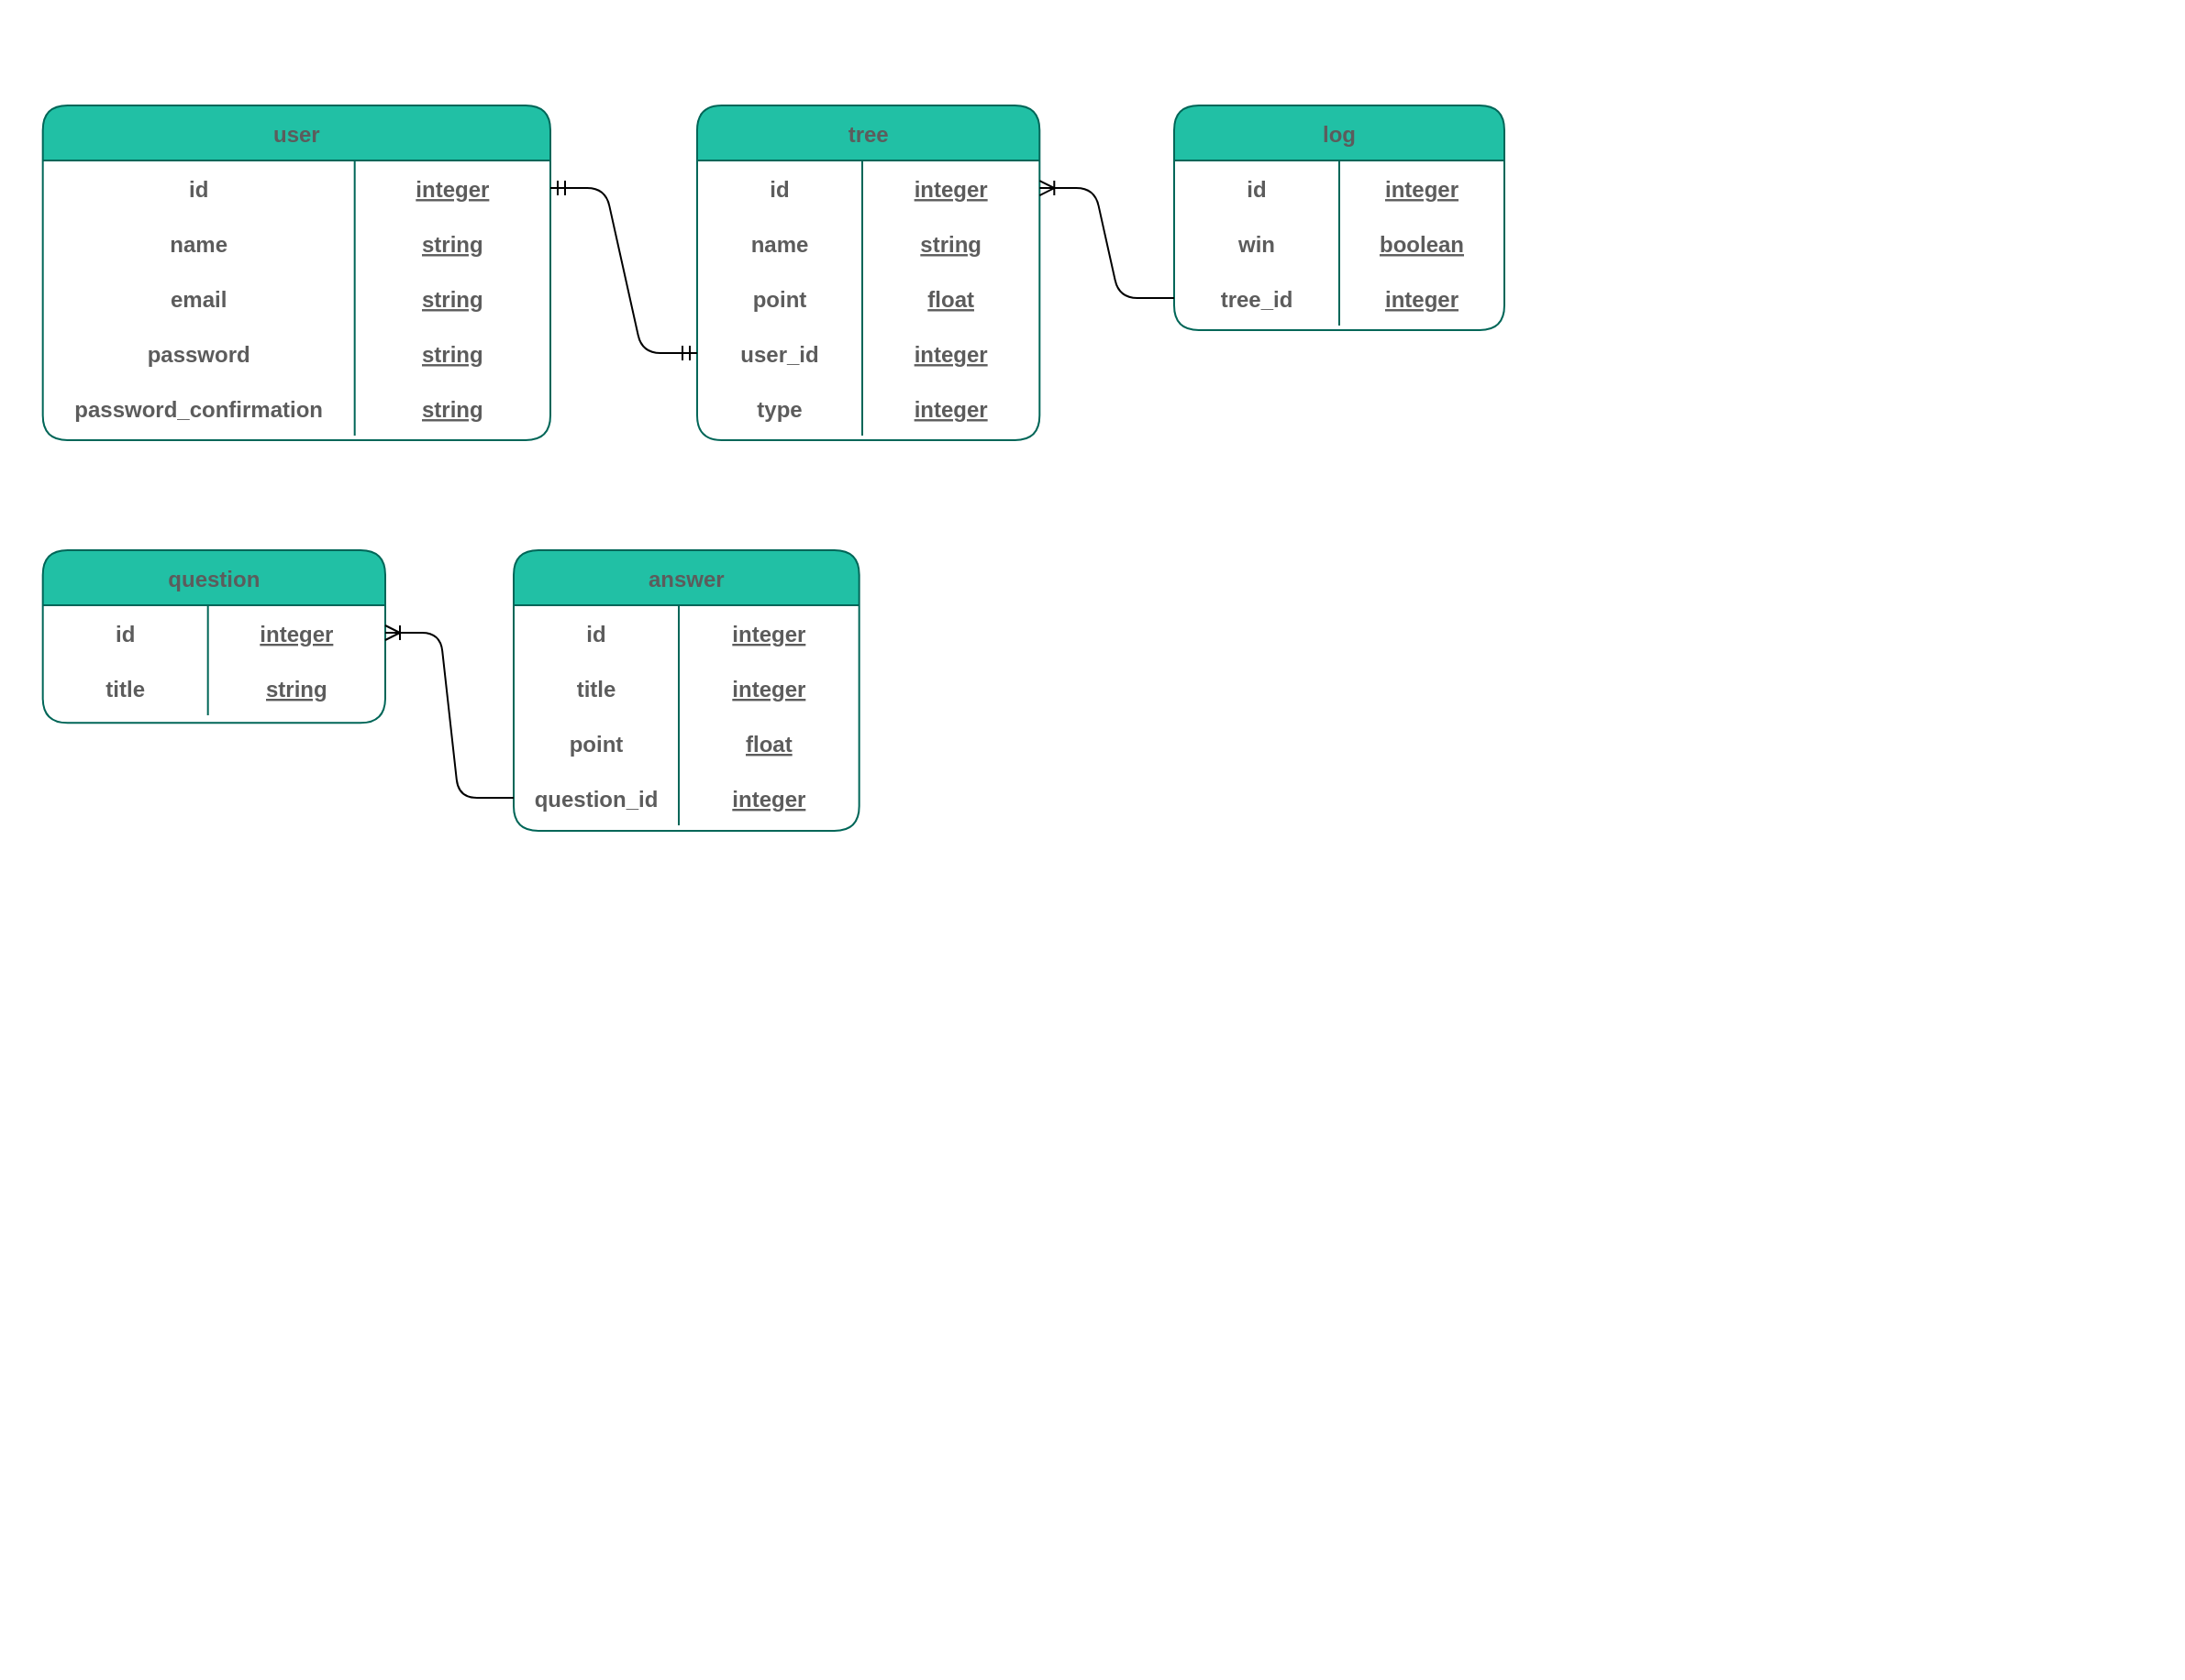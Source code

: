 <mxfile scale="4" border="0">
    <diagram id="DScMzdTD0CjVcI1dzCDb" name="ページ1">
        <mxGraphModel dx="886" dy="500" grid="1" gridSize="10" guides="1" tooltips="1" connect="1" arrows="1" fold="1" page="1" pageScale="1" pageWidth="827" pageHeight="1169" math="0" shadow="0">
            <root>
                <mxCell id="0"/>
                <mxCell id="1" parent="0"/>
                <mxCell id="181" value="" style="group;container=1;spacing=0;rounded=1;fontColor=#5C5C5C;" parent="1" vertex="1" connectable="0">
                    <mxGeometry width="1190" height="915" as="geometry"/>
                </mxCell>
                <mxCell id="86" value="tree" style="shape=table;startSize=30;container=1;collapsible=1;childLayout=tableLayout;fixedRows=1;rowLines=0;fontStyle=1;align=center;resizeLast=1;spacing=0;rounded=1;fillColor=#21C0A5;strokeColor=#006658;fontColor=#5C5C5C;" parent="181" vertex="1">
                    <mxGeometry x="380" y="57.55" width="186.66" height="182.45" as="geometry"/>
                </mxCell>
                <mxCell id="87" value="" style="shape=partialRectangle;collapsible=0;dropTarget=0;pointerEvents=0;fillColor=none;top=0;left=0;bottom=0;right=0;points=[[0,0.5],[1,0.5]];portConstraint=eastwest;spacing=0;rounded=1;strokeColor=#006658;fontColor=#5C5C5C;" parent="86" vertex="1">
                    <mxGeometry y="30" width="186.66" height="30" as="geometry"/>
                </mxCell>
                <mxCell id="88" value="id" style="shape=partialRectangle;connectable=0;fillColor=none;top=0;left=0;bottom=0;right=0;fontStyle=1;overflow=hidden;spacing=0;rounded=1;strokeColor=#006658;fontColor=#5C5C5C;" parent="87" vertex="1">
                    <mxGeometry width="90" height="30" as="geometry"/>
                </mxCell>
                <mxCell id="89" value="integer" style="shape=partialRectangle;connectable=0;fillColor=none;top=0;left=0;bottom=0;right=0;align=center;spacingLeft=0;fontStyle=5;overflow=hidden;flipH=1;spacing=0;rounded=1;strokeColor=#006658;fontColor=#5C5C5C;" parent="87" vertex="1">
                    <mxGeometry x="90" width="96.66" height="30" as="geometry"/>
                </mxCell>
                <mxCell id="186" style="shape=partialRectangle;collapsible=0;dropTarget=0;pointerEvents=0;fillColor=none;top=0;left=0;bottom=1;right=0;points=[[0,0.5],[1,0.5]];portConstraint=eastwest;strokeColor=none;spacing=0;rounded=1;fontColor=#5C5C5C;" parent="86" vertex="1">
                    <mxGeometry y="60" width="186.66" height="30" as="geometry"/>
                </mxCell>
                <mxCell id="187" value="name" style="shape=partialRectangle;connectable=0;fillColor=none;top=0;left=0;bottom=0;right=0;fontStyle=1;overflow=hidden;spacing=0;rounded=1;strokeColor=#006658;fontColor=#5C5C5C;" parent="186" vertex="1">
                    <mxGeometry width="90" height="30" as="geometry"/>
                </mxCell>
                <mxCell id="188" value="string" style="shape=partialRectangle;connectable=0;fillColor=none;top=0;left=0;bottom=0;right=0;align=center;spacingLeft=0;fontStyle=5;overflow=hidden;strokeColor=none;spacing=0;rounded=1;fontColor=#5C5C5C;" parent="186" vertex="1">
                    <mxGeometry x="90" width="96.66" height="30" as="geometry"/>
                </mxCell>
                <mxCell id="189" style="shape=partialRectangle;collapsible=0;dropTarget=0;pointerEvents=0;fillColor=none;top=0;left=0;bottom=1;right=0;points=[[0,0.5],[1,0.5]];portConstraint=eastwest;strokeColor=none;spacing=0;rounded=1;fontColor=#5C5C5C;" parent="86" vertex="1">
                    <mxGeometry y="90" width="186.66" height="30" as="geometry"/>
                </mxCell>
                <mxCell id="190" value="point" style="shape=partialRectangle;connectable=0;fillColor=none;top=0;left=0;bottom=0;right=0;fontStyle=1;overflow=hidden;spacing=0;rounded=1;strokeColor=#006658;fontColor=#5C5C5C;" parent="189" vertex="1">
                    <mxGeometry width="90" height="30" as="geometry"/>
                </mxCell>
                <mxCell id="191" value="float" style="shape=partialRectangle;connectable=0;fillColor=none;top=0;left=0;bottom=0;right=0;align=center;spacingLeft=0;fontStyle=5;overflow=hidden;strokeColor=none;spacing=0;rounded=1;fontColor=#5C5C5C;" parent="189" vertex="1">
                    <mxGeometry x="90" width="96.66" height="30" as="geometry"/>
                </mxCell>
                <mxCell id="264" style="shape=partialRectangle;collapsible=0;dropTarget=0;pointerEvents=0;fillColor=none;top=0;left=0;bottom=1;right=0;points=[[0,0.5],[1,0.5]];portConstraint=eastwest;strokeColor=none;spacing=0;rounded=1;fontColor=#5C5C5C;" parent="86" vertex="1">
                    <mxGeometry y="120" width="186.66" height="30" as="geometry"/>
                </mxCell>
                <mxCell id="265" value="user_id" style="shape=partialRectangle;connectable=0;fillColor=none;top=0;left=0;bottom=0;right=0;fontStyle=1;overflow=hidden;spacing=0;rounded=1;strokeColor=#006658;fontColor=#5C5C5C;" parent="264" vertex="1">
                    <mxGeometry width="90" height="30" as="geometry"/>
                </mxCell>
                <mxCell id="266" value="integer" style="shape=partialRectangle;connectable=0;fillColor=none;top=0;left=0;bottom=0;right=0;align=center;spacingLeft=0;fontStyle=5;overflow=hidden;strokeColor=none;spacing=0;rounded=1;fontColor=#5C5C5C;" parent="264" vertex="1">
                    <mxGeometry x="90" width="96.66" height="30" as="geometry"/>
                </mxCell>
                <mxCell id="271" style="shape=partialRectangle;collapsible=0;dropTarget=0;pointerEvents=0;fillColor=none;top=0;left=0;bottom=1;right=0;points=[[0,0.5],[1,0.5]];portConstraint=eastwest;strokeColor=none;spacing=0;rounded=1;fontColor=#5C5C5C;" parent="86" vertex="1">
                    <mxGeometry y="150" width="186.66" height="30" as="geometry"/>
                </mxCell>
                <mxCell id="272" value="type" style="shape=partialRectangle;connectable=0;fillColor=none;top=0;left=0;bottom=0;right=0;fontStyle=1;overflow=hidden;spacing=0;rounded=1;strokeColor=#006658;fontColor=#5C5C5C;" parent="271" vertex="1">
                    <mxGeometry width="90" height="30" as="geometry"/>
                </mxCell>
                <mxCell id="273" value="integer" style="shape=partialRectangle;connectable=0;fillColor=none;top=0;left=0;bottom=0;right=0;align=center;spacingLeft=0;fontStyle=5;overflow=hidden;strokeColor=none;spacing=0;rounded=1;fontColor=#5C5C5C;" parent="271" vertex="1">
                    <mxGeometry x="90" width="96.66" height="30" as="geometry"/>
                </mxCell>
                <mxCell id="122" value="user" style="shape=table;startSize=30;container=1;collapsible=1;childLayout=tableLayout;fixedRows=1;rowLines=0;fontStyle=1;align=center;resizeLast=1;spacing=0;rounded=1;fillColor=#21C0A5;strokeColor=#006658;fontColor=#5C5C5C;" parent="181" vertex="1">
                    <mxGeometry x="23.34" y="57.55" width="276.66" height="182.45" as="geometry"/>
                </mxCell>
                <mxCell id="123" value="" style="shape=partialRectangle;collapsible=0;dropTarget=0;pointerEvents=0;fillColor=none;top=0;left=0;bottom=0;right=0;points=[[0,0.5],[1,0.5]];portConstraint=eastwest;spacing=0;rounded=1;strokeColor=#006658;fontColor=#5C5C5C;" parent="122" vertex="1">
                    <mxGeometry y="30" width="276.66" height="30" as="geometry"/>
                </mxCell>
                <mxCell id="124" value="id" style="shape=partialRectangle;connectable=0;fillColor=none;top=0;left=0;bottom=0;right=0;fontStyle=1;overflow=hidden;spacing=0;rounded=1;strokeColor=#006658;fontColor=#5C5C5C;" parent="123" vertex="1">
                    <mxGeometry width="170" height="30" as="geometry"/>
                </mxCell>
                <mxCell id="125" value="integer" style="shape=partialRectangle;connectable=0;fillColor=none;top=0;left=0;bottom=0;right=0;align=center;spacingLeft=0;fontStyle=5;overflow=hidden;flipH=1;spacing=0;rounded=1;strokeColor=#006658;fontColor=#5C5C5C;" parent="123" vertex="1">
                    <mxGeometry x="170" width="106.66" height="30" as="geometry"/>
                </mxCell>
                <mxCell id="126" value="" style="shape=partialRectangle;collapsible=0;dropTarget=0;pointerEvents=0;fillColor=none;top=0;left=0;bottom=1;right=0;points=[[0,0.5],[1,0.5]];portConstraint=eastwest;strokeColor=none;spacing=0;rounded=1;fontColor=#5C5C5C;" parent="122" vertex="1">
                    <mxGeometry y="60" width="276.66" height="30" as="geometry"/>
                </mxCell>
                <mxCell id="127" value="name" style="shape=partialRectangle;connectable=0;fillColor=none;top=0;left=0;bottom=0;right=0;fontStyle=1;overflow=hidden;spacing=0;rounded=1;strokeColor=#006658;fontColor=#5C5C5C;" parent="126" vertex="1">
                    <mxGeometry width="170" height="30" as="geometry"/>
                </mxCell>
                <mxCell id="128" value="string" style="shape=partialRectangle;connectable=0;fillColor=none;top=0;left=0;bottom=0;right=0;align=center;spacingLeft=0;fontStyle=5;overflow=hidden;strokeColor=none;spacing=0;rounded=1;fontColor=#5C5C5C;" parent="126" vertex="1">
                    <mxGeometry x="170" width="106.66" height="30" as="geometry"/>
                </mxCell>
                <mxCell id="129" style="shape=partialRectangle;collapsible=0;dropTarget=0;pointerEvents=0;fillColor=none;top=0;left=0;bottom=1;right=0;points=[[0,0.5],[1,0.5]];portConstraint=eastwest;strokeColor=none;spacing=0;rounded=1;fontColor=#5C5C5C;" parent="122" vertex="1">
                    <mxGeometry y="90" width="276.66" height="30" as="geometry"/>
                </mxCell>
                <mxCell id="130" value="email" style="shape=partialRectangle;connectable=0;fillColor=none;top=0;left=0;bottom=0;right=0;fontStyle=1;overflow=hidden;spacing=0;rounded=1;strokeColor=#006658;fontColor=#5C5C5C;" parent="129" vertex="1">
                    <mxGeometry width="170" height="30" as="geometry"/>
                </mxCell>
                <mxCell id="131" value="string" style="shape=partialRectangle;connectable=0;fillColor=none;top=0;left=0;bottom=0;right=0;align=center;spacingLeft=0;fontStyle=5;overflow=hidden;strokeColor=none;spacing=0;rounded=1;fontColor=#5C5C5C;" parent="129" vertex="1">
                    <mxGeometry x="170" width="106.66" height="30" as="geometry"/>
                </mxCell>
                <mxCell id="132" style="shape=partialRectangle;collapsible=0;dropTarget=0;pointerEvents=0;fillColor=none;top=0;left=0;bottom=1;right=0;points=[[0,0.5],[1,0.5]];portConstraint=eastwest;strokeColor=none;spacing=0;rounded=1;fontColor=#5C5C5C;" parent="122" vertex="1">
                    <mxGeometry y="120" width="276.66" height="30" as="geometry"/>
                </mxCell>
                <mxCell id="133" value="password" style="shape=partialRectangle;connectable=0;fillColor=none;top=0;left=0;bottom=0;right=0;fontStyle=1;overflow=hidden;spacing=0;rounded=1;strokeColor=#006658;fontColor=#5C5C5C;" parent="132" vertex="1">
                    <mxGeometry width="170" height="30" as="geometry"/>
                </mxCell>
                <mxCell id="134" value="string" style="shape=partialRectangle;connectable=0;fillColor=none;top=0;left=0;bottom=0;right=0;align=center;spacingLeft=0;fontStyle=5;overflow=hidden;strokeColor=none;spacing=0;rounded=1;fontColor=#5C5C5C;" parent="132" vertex="1">
                    <mxGeometry x="170" width="106.66" height="30" as="geometry"/>
                </mxCell>
                <mxCell id="135" style="shape=partialRectangle;collapsible=0;dropTarget=0;pointerEvents=0;fillColor=none;top=0;left=0;bottom=1;right=0;points=[[0,0.5],[1,0.5]];portConstraint=eastwest;strokeColor=none;spacing=0;rounded=1;fontColor=#5C5C5C;" parent="122" vertex="1">
                    <mxGeometry y="150" width="276.66" height="30" as="geometry"/>
                </mxCell>
                <mxCell id="136" value="password_confirmation" style="shape=partialRectangle;connectable=0;fillColor=none;top=0;left=0;bottom=0;right=0;fontStyle=1;overflow=hidden;spacing=0;rounded=1;strokeColor=#006658;fontColor=#5C5C5C;" parent="135" vertex="1">
                    <mxGeometry width="170" height="30" as="geometry"/>
                </mxCell>
                <mxCell id="137" value="string" style="shape=partialRectangle;connectable=0;fillColor=none;top=0;left=0;bottom=0;right=0;align=center;spacingLeft=0;fontStyle=5;overflow=hidden;strokeColor=none;spacing=0;rounded=1;fontColor=#5C5C5C;" parent="135" vertex="1">
                    <mxGeometry x="170" width="106.66" height="30" as="geometry"/>
                </mxCell>
                <mxCell id="205" value="answer" style="shape=table;startSize=30;container=1;collapsible=1;childLayout=tableLayout;fixedRows=1;rowLines=0;fontStyle=1;align=center;resizeLast=1;spacing=0;rounded=1;fillColor=#21C0A5;strokeColor=#006658;fontColor=#5C5C5C;" parent="181" vertex="1">
                    <mxGeometry x="280" y="300" width="188.33" height="153.06" as="geometry"/>
                </mxCell>
                <mxCell id="206" value="" style="shape=partialRectangle;collapsible=0;dropTarget=0;pointerEvents=0;fillColor=none;top=0;left=0;bottom=0;right=0;points=[[0,0.5],[1,0.5]];portConstraint=eastwest;spacing=0;rounded=1;strokeColor=#006658;fontColor=#5C5C5C;" parent="205" vertex="1">
                    <mxGeometry y="30" width="188.33" height="30" as="geometry"/>
                </mxCell>
                <mxCell id="207" value="id" style="shape=partialRectangle;connectable=0;fillColor=none;top=0;left=0;bottom=0;right=0;fontStyle=1;overflow=hidden;spacing=0;rounded=1;strokeColor=#006658;fontColor=#5C5C5C;" parent="206" vertex="1">
                    <mxGeometry width="90" height="30" as="geometry"/>
                </mxCell>
                <mxCell id="208" value="integer" style="shape=partialRectangle;connectable=0;fillColor=none;top=0;left=0;bottom=0;right=0;align=center;spacingLeft=0;fontStyle=5;overflow=hidden;flipH=1;spacing=0;rounded=1;strokeColor=#006658;fontColor=#5C5C5C;" parent="206" vertex="1">
                    <mxGeometry x="90" width="98.33" height="30" as="geometry"/>
                </mxCell>
                <mxCell id="209" style="shape=partialRectangle;collapsible=0;dropTarget=0;pointerEvents=0;fillColor=none;top=0;left=0;bottom=1;right=0;points=[[0,0.5],[1,0.5]];portConstraint=eastwest;strokeColor=none;spacing=0;rounded=1;fontColor=#5C5C5C;" parent="205" vertex="1">
                    <mxGeometry y="60" width="188.33" height="30" as="geometry"/>
                </mxCell>
                <mxCell id="210" value="title" style="shape=partialRectangle;connectable=0;fillColor=none;top=0;left=0;bottom=0;right=0;fontStyle=1;overflow=hidden;spacing=0;rounded=1;strokeColor=#006658;fontColor=#5C5C5C;" parent="209" vertex="1">
                    <mxGeometry width="90" height="30" as="geometry"/>
                </mxCell>
                <mxCell id="211" value="integer" style="shape=partialRectangle;connectable=0;fillColor=none;top=0;left=0;bottom=0;right=0;align=center;spacingLeft=0;fontStyle=5;overflow=hidden;strokeColor=none;spacing=0;rounded=1;fontColor=#5C5C5C;" parent="209" vertex="1">
                    <mxGeometry x="90" width="98.33" height="30" as="geometry"/>
                </mxCell>
                <mxCell id="212" style="shape=partialRectangle;collapsible=0;dropTarget=0;pointerEvents=0;fillColor=none;top=0;left=0;bottom=1;right=0;points=[[0,0.5],[1,0.5]];portConstraint=eastwest;strokeColor=none;spacing=0;rounded=1;fontColor=#5C5C5C;" parent="205" vertex="1">
                    <mxGeometry y="90" width="188.33" height="30" as="geometry"/>
                </mxCell>
                <mxCell id="213" value="point" style="shape=partialRectangle;connectable=0;fillColor=none;top=0;left=0;bottom=0;right=0;fontStyle=1;overflow=hidden;spacing=0;rounded=1;strokeColor=#006658;fontColor=#5C5C5C;" parent="212" vertex="1">
                    <mxGeometry width="90" height="30" as="geometry"/>
                </mxCell>
                <mxCell id="214" value="float" style="shape=partialRectangle;connectable=0;fillColor=none;top=0;left=0;bottom=0;right=0;align=center;spacingLeft=0;fontStyle=5;overflow=hidden;strokeColor=none;spacing=0;rounded=1;fontColor=#5C5C5C;" parent="212" vertex="1">
                    <mxGeometry x="90" width="98.33" height="30" as="geometry"/>
                </mxCell>
                <mxCell id="268" style="shape=partialRectangle;collapsible=0;dropTarget=0;pointerEvents=0;fillColor=none;top=0;left=0;bottom=1;right=0;points=[[0,0.5],[1,0.5]];portConstraint=eastwest;strokeColor=none;spacing=0;rounded=1;fontColor=#5C5C5C;" parent="205" vertex="1">
                    <mxGeometry y="120" width="188.33" height="30" as="geometry"/>
                </mxCell>
                <mxCell id="269" value="question_id" style="shape=partialRectangle;connectable=0;fillColor=none;top=0;left=0;bottom=0;right=0;fontStyle=1;overflow=hidden;spacing=0;rounded=1;strokeColor=#006658;fontColor=#5C5C5C;" parent="268" vertex="1">
                    <mxGeometry width="90" height="30" as="geometry"/>
                </mxCell>
                <mxCell id="270" value="integer" style="shape=partialRectangle;connectable=0;fillColor=none;top=0;left=0;bottom=0;right=0;align=center;spacingLeft=0;fontStyle=5;overflow=hidden;strokeColor=none;spacing=0;rounded=1;fontColor=#5C5C5C;" parent="268" vertex="1">
                    <mxGeometry x="90" width="98.33" height="30" as="geometry"/>
                </mxCell>
                <mxCell id="250" value="log" style="shape=table;startSize=30;container=1;collapsible=1;childLayout=tableLayout;fixedRows=1;rowLines=0;fontStyle=1;align=center;resizeLast=1;spacing=0;rounded=1;fillColor=#21C0A5;strokeColor=#006658;fontColor=#5C5C5C;" parent="181" vertex="1">
                    <mxGeometry x="640" y="57.55" width="180" height="122.45" as="geometry"/>
                </mxCell>
                <mxCell id="251" value="" style="shape=partialRectangle;collapsible=0;dropTarget=0;pointerEvents=0;fillColor=none;top=0;left=0;bottom=0;right=0;points=[[0,0.5],[1,0.5]];portConstraint=eastwest;spacing=0;rounded=1;strokeColor=#006658;fontColor=#5C5C5C;" parent="250" vertex="1">
                    <mxGeometry y="30" width="180" height="30" as="geometry"/>
                </mxCell>
                <mxCell id="252" value="id" style="shape=partialRectangle;connectable=0;fillColor=none;top=0;left=0;bottom=0;right=0;fontStyle=1;overflow=hidden;spacing=0;rounded=1;strokeColor=#006658;fontColor=#5C5C5C;" parent="251" vertex="1">
                    <mxGeometry width="90" height="30" as="geometry"/>
                </mxCell>
                <mxCell id="253" value="integer" style="shape=partialRectangle;connectable=0;fillColor=none;top=0;left=0;bottom=0;right=0;align=center;spacingLeft=0;fontStyle=5;overflow=hidden;flipH=1;spacing=0;rounded=1;strokeColor=#006658;fontColor=#5C5C5C;" parent="251" vertex="1">
                    <mxGeometry x="90" width="90" height="30" as="geometry"/>
                </mxCell>
                <mxCell id="254" style="shape=partialRectangle;collapsible=0;dropTarget=0;pointerEvents=0;fillColor=none;top=0;left=0;bottom=1;right=0;points=[[0,0.5],[1,0.5]];portConstraint=eastwest;strokeColor=none;spacing=0;rounded=1;fontColor=#5C5C5C;" parent="250" vertex="1">
                    <mxGeometry y="60" width="180" height="30" as="geometry"/>
                </mxCell>
                <mxCell id="255" value="win" style="shape=partialRectangle;connectable=0;fillColor=none;top=0;left=0;bottom=0;right=0;fontStyle=1;overflow=hidden;spacing=0;rounded=1;strokeColor=#006658;fontColor=#5C5C5C;" parent="254" vertex="1">
                    <mxGeometry width="90" height="30" as="geometry"/>
                </mxCell>
                <mxCell id="256" value="boolean" style="shape=partialRectangle;connectable=0;fillColor=none;top=0;left=0;bottom=0;right=0;align=center;spacingLeft=0;fontStyle=5;overflow=hidden;strokeColor=none;spacing=0;rounded=1;fontColor=#5C5C5C;" parent="254" vertex="1">
                    <mxGeometry x="90" width="90" height="30" as="geometry"/>
                </mxCell>
                <mxCell id="260" style="shape=partialRectangle;collapsible=0;dropTarget=0;pointerEvents=0;fillColor=none;top=0;left=0;bottom=1;right=0;points=[[0,0.5],[1,0.5]];portConstraint=eastwest;strokeColor=none;spacing=0;rounded=1;fontColor=#5C5C5C;" parent="250" vertex="1">
                    <mxGeometry y="90" width="180" height="30" as="geometry"/>
                </mxCell>
                <mxCell id="261" value="tree_id" style="shape=partialRectangle;connectable=0;fillColor=none;top=0;left=0;bottom=0;right=0;fontStyle=1;overflow=hidden;spacing=0;rounded=1;strokeColor=#006658;fontColor=#5C5C5C;" parent="260" vertex="1">
                    <mxGeometry width="90" height="30" as="geometry"/>
                </mxCell>
                <mxCell id="262" value="integer" style="shape=partialRectangle;connectable=0;fillColor=none;top=0;left=0;bottom=0;right=0;align=center;spacingLeft=0;fontStyle=5;overflow=hidden;strokeColor=none;spacing=0;rounded=1;fontColor=#5C5C5C;" parent="260" vertex="1">
                    <mxGeometry x="90" width="90" height="30" as="geometry"/>
                </mxCell>
                <mxCell id="192" value="question" style="shape=table;startSize=30;container=1;collapsible=1;childLayout=tableLayout;fixedRows=1;rowLines=0;fontStyle=1;align=center;resizeLast=1;spacing=0;rounded=1;fillColor=#21C0A5;strokeColor=#006658;fontColor=#5C5C5C;" parent="181" vertex="1">
                    <mxGeometry x="23.34" y="300" width="186.66" height="94.15" as="geometry"/>
                </mxCell>
                <mxCell id="193" value="" style="shape=partialRectangle;collapsible=0;dropTarget=0;pointerEvents=0;fillColor=none;top=0;left=0;bottom=0;right=0;points=[[0,0.5],[1,0.5]];portConstraint=eastwest;spacing=0;rounded=1;strokeColor=#006658;fontColor=#5C5C5C;" parent="192" vertex="1">
                    <mxGeometry y="30" width="186.66" height="30" as="geometry"/>
                </mxCell>
                <mxCell id="194" value="id" style="shape=partialRectangle;connectable=0;fillColor=none;top=0;left=0;bottom=0;right=0;fontStyle=1;overflow=hidden;spacing=0;rounded=1;strokeColor=#006658;fontColor=#5C5C5C;" parent="193" vertex="1">
                    <mxGeometry width="90" height="30" as="geometry"/>
                </mxCell>
                <mxCell id="195" value="integer" style="shape=partialRectangle;connectable=0;fillColor=none;top=0;left=0;bottom=0;right=0;align=center;spacingLeft=0;fontStyle=5;overflow=hidden;flipH=1;spacing=0;rounded=1;strokeColor=#006658;fontColor=#5C5C5C;" parent="193" vertex="1">
                    <mxGeometry x="90" width="96.66" height="30" as="geometry"/>
                </mxCell>
                <mxCell id="196" style="shape=partialRectangle;collapsible=0;dropTarget=0;pointerEvents=0;fillColor=none;top=0;left=0;bottom=1;right=0;points=[[0,0.5],[1,0.5]];portConstraint=eastwest;strokeColor=none;spacing=0;rounded=1;fontColor=#5C5C5C;" parent="192" vertex="1">
                    <mxGeometry y="60" width="186.66" height="30" as="geometry"/>
                </mxCell>
                <mxCell id="197" value="title" style="shape=partialRectangle;connectable=0;fillColor=none;top=0;left=0;bottom=0;right=0;fontStyle=1;overflow=hidden;spacing=0;rounded=1;strokeColor=#006658;fontColor=#5C5C5C;" parent="196" vertex="1">
                    <mxGeometry width="90" height="30" as="geometry"/>
                </mxCell>
                <mxCell id="198" value="string" style="shape=partialRectangle;connectable=0;fillColor=none;top=0;left=0;bottom=0;right=0;align=center;spacingLeft=0;fontStyle=5;overflow=hidden;strokeColor=none;spacing=0;rounded=1;fontColor=#5C5C5C;" parent="196" vertex="1">
                    <mxGeometry x="90" width="96.66" height="30" as="geometry"/>
                </mxCell>
                <mxCell id="278" value="" style="edgeStyle=entityRelationEdgeStyle;fontSize=12;html=1;endArrow=ERmandOne;startArrow=ERmandOne;entryX=0;entryY=0.5;entryDx=0;entryDy=0;exitX=1;exitY=0.5;exitDx=0;exitDy=0;" parent="181" source="123" target="264" edge="1">
                    <mxGeometry width="100" height="100" relative="1" as="geometry">
                        <mxPoint x="450" y="290" as="sourcePoint"/>
                        <mxPoint x="550" y="190" as="targetPoint"/>
                    </mxGeometry>
                </mxCell>
                <mxCell id="279" value="" style="edgeStyle=entityRelationEdgeStyle;fontSize=12;html=1;endArrow=ERoneToMany;entryX=1;entryY=0.5;entryDx=0;entryDy=0;exitX=0;exitY=0.5;exitDx=0;exitDy=0;" parent="181" source="260" target="87" edge="1">
                    <mxGeometry width="100" height="100" relative="1" as="geometry">
                        <mxPoint x="450" y="290" as="sourcePoint"/>
                        <mxPoint x="550" y="190" as="targetPoint"/>
                    </mxGeometry>
                </mxCell>
                <mxCell id="280" value="" style="edgeStyle=entityRelationEdgeStyle;fontSize=12;html=1;endArrow=ERoneToMany;entryX=1;entryY=0.5;entryDx=0;entryDy=0;exitX=0;exitY=0.5;exitDx=0;exitDy=0;" parent="181" source="268" target="193" edge="1">
                    <mxGeometry width="100" height="100" relative="1" as="geometry">
                        <mxPoint x="650" y="340.0" as="sourcePoint"/>
                        <mxPoint x="576.66" y="280.0" as="targetPoint"/>
                    </mxGeometry>
                </mxCell>
            </root>
        </mxGraphModel>
    </diagram>
</mxfile>